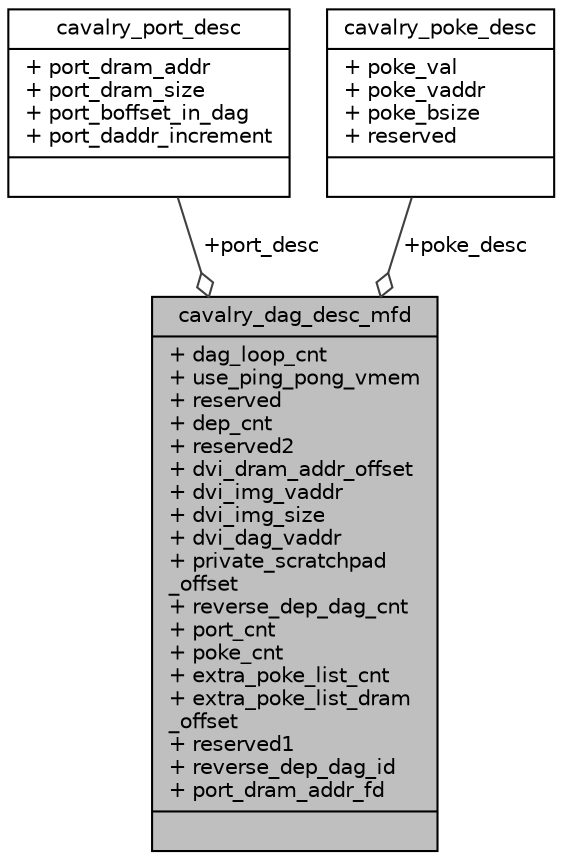 digraph "cavalry_dag_desc_mfd"
{
 // INTERACTIVE_SVG=YES
 // LATEX_PDF_SIZE
  bgcolor="transparent";
  edge [fontname="Helvetica",fontsize="10",labelfontname="Helvetica",labelfontsize="10"];
  node [fontname="Helvetica",fontsize="10",shape=record];
  Node1 [label="{cavalry_dag_desc_mfd\n|+ dag_loop_cnt\l+ use_ping_pong_vmem\l+ reserved\l+ dep_cnt\l+ reserved2\l+ dvi_dram_addr_offset\l+ dvi_img_vaddr\l+ dvi_img_size\l+ dvi_dag_vaddr\l+ private_scratchpad\l_offset\l+ reverse_dep_dag_cnt\l+ port_cnt\l+ poke_cnt\l+ extra_poke_list_cnt\l+ extra_poke_list_dram\l_offset\l+ reserved1\l+ reverse_dep_dag_id\l+ port_dram_addr_fd\l|}",height=0.2,width=0.4,color="black", fillcolor="grey75", style="filled", fontcolor="black",tooltip=" "];
  Node2 -> Node1 [color="grey25",fontsize="10",style="solid",label=" +port_desc" ,arrowhead="odiamond",fontname="Helvetica"];
  Node2 [label="{cavalry_port_desc\n|+ port_dram_addr\l+ port_dram_size\l+ port_boffset_in_dag\l+ port_daddr_increment\l|}",height=0.2,width=0.4,color="black",URL="$d0/d20/structcavalry__port__desc.html",tooltip=" "];
  Node3 -> Node1 [color="grey25",fontsize="10",style="solid",label=" +poke_desc" ,arrowhead="odiamond",fontname="Helvetica"];
  Node3 [label="{cavalry_poke_desc\n|+ poke_val\l+ poke_vaddr\l+ poke_bsize\l+ reserved\l|}",height=0.2,width=0.4,color="black",URL="$df/d99/structcavalry__poke__desc.html",tooltip=" "];
}
